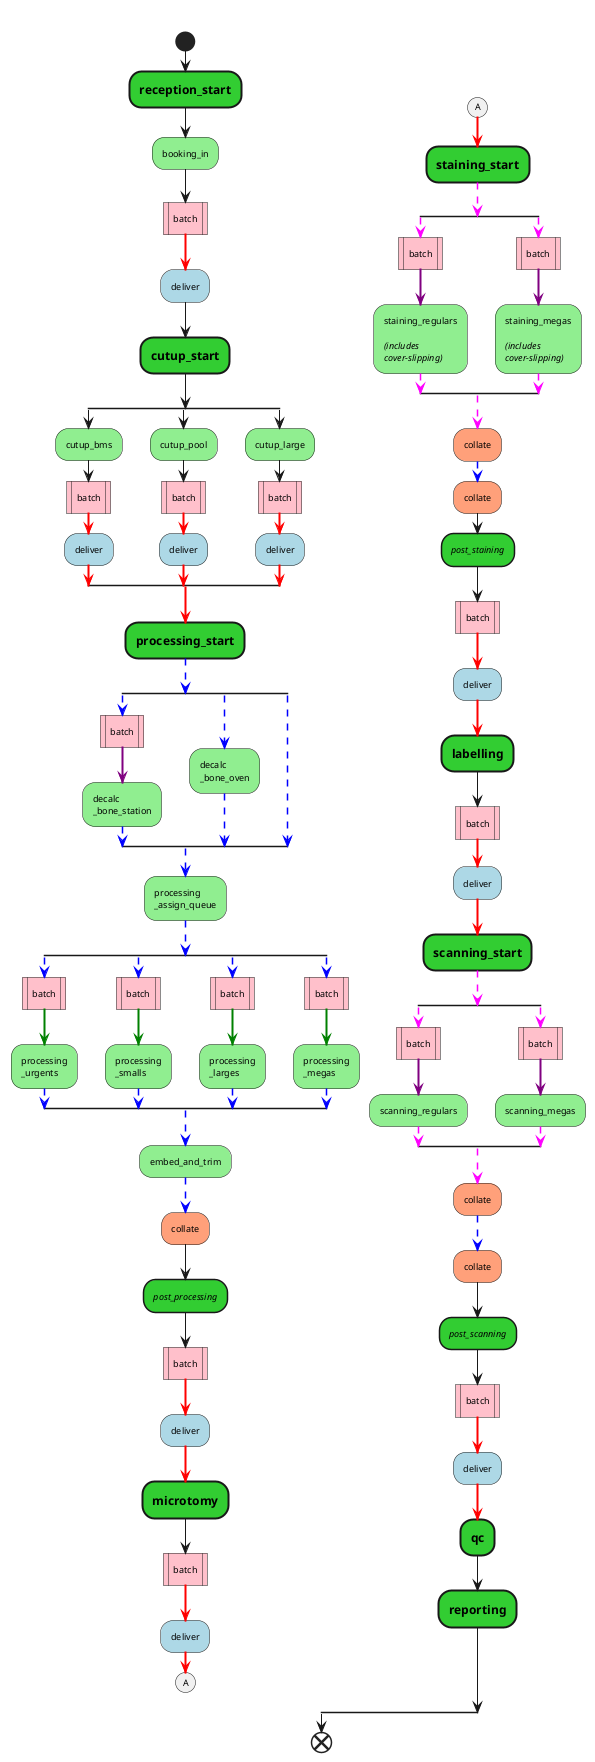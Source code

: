@startuml processes
skinparam {
   ActivityFontSize 9
   ActivityBorderThickness<<start>> 2
   ActivityFontStyle<<start>> bold
   ActivityFontSize<<start>> 12
   ActivityBackgroundColor<<start>> #limegreen
   ActivityBorderThickness<<end>> 1.5
   ActivityFontStyle<<end>> italic
   ActivityBackgroundColor<<end>> #limegreen
   ActivityBackgroundColor<<deliver>> #lightblue
   ActivityBackgroundColor<<procedure>> #pink
   ActivityBackgroundColor<<collate>> #lightsalmon
   ActivityBackgroundColor #lightgreen
}
split
   -[hidden]->
   start

   :reception_start; <<start>>
   :booking_in;
   :batch; <<procedure>>
   -[#red,bold]->
   #lightblue:deliver;

   :cutup_start; <<start>>
   split
      :cutup_bms;
      :batch; <<procedure>>
      -[#red,bold]->
      :deliver;  <<deliver>>
      -[#red,bold]->
   split again
      :cutup_pool;
      :batch; <<procedure>>
      -[#red,bold]->
      :deliver;  <<deliver>>
      -[#red,bold]->
   split again
      :cutup_large;
      :batch; <<procedure>>
      -[#red,bold]->
      :deliver; <<deliver>>
      -[#red,bold]->
      -[#red,bold]->
   end split
   -[#red,bold]->

   :processing_start; <<start>>
   -[#blue,dashed]->
   split
      -[#blue,dashed]->
      :batch; <<procedure>>
      -[#purple,bold]->
      #lightgreen:decalc\n_bone_station;
      -[#blue,dashed]->
   split again
      -[#blue,dashed]->
      #lightgreen:decalc\n_bone_oven;
      -[#blue,dashed]->
   split again
      -[#blue,dashed]->
   endsplit
   -[#blue,dashed]->
   #lightgreen:processing\n_assign_queue;
   -[#blue,dashed]->
   split
      -[#blue,dashed]->
      :batch; <<procedure>>
      -[#green,bold]->
      #lightgreen:processing\n_urgents;
      -[#blue,dashed]->
   split again
      -[#blue,dashed]->
      :batch; <<procedure>>
      -[#green,bold]->
      #lightgreen:processing\n_smalls;
      -[#blue,dashed]->
   split again
      -[#blue,dashed]->
      :batch; <<procedure>>
      -[#green,bold]->
      #lightgreen:processing\n_larges;
      -[#blue,dashed]->
   split again
      -[#blue,dashed]->
      :batch; <<procedure>>
      -[#green,bold]->
      #lightgreen:processing\n_megas;
      -[#blue,dashed]->
   endsplit
   -[#blue,dashed]->
   #lightgreen:embed_and_trim;
   -[#blue,dashed]->
   #lightsalmon:collate; <<collate>>
   :post_processing; <<end>>
   :batch; <<procedure>>
   -[#red,bold]->
   :deliver;  <<deliver>>
   -[#red,bold]->
   :microtomy; <<start>>
   :batch;  <<procedure>>
   -[#red,bold]->
   :deliver;  <<deliver>>
   -[#red,bold]->
   (A)

   detach
split again

   -[hidden]->
   (A)
   -[#red,bold]->

   :staining_start; <<start>>
   -[#magenta,dashed]->
   split
      -[#magenta,dashed]->
      :batch; <<procedure>>
      -[#purple,bold]->
      :staining_regulars\n\n<i>(includes</i>\n<i>cover-slipping)</i>;
      -[#magenta,dashed]->
   split again
      -[#magenta,dashed]->
      :batch; <<procedure>>
      -[#purple,bold]->
      :staining_megas\n\n<i>(includes</i>\n<i>cover-slipping)</i>;
      -[#magenta,dashed]->
   end split
   -[#magenta,dashed]->
   :collate; <<collate>>
   -[#blue,dashed]->
   :collate; <<collate>>
   :post_staining; <<end>>
   :batch;  <<procedure>>
   -[#red,bold]->
   :deliver;  <<deliver>>
   -[#red,bold]->

   :labelling; <<start>>
   :batch;  <<procedure>>
   -[#red,bold]->
   :deliver;  <<deliver>>
   -[#red,bold]->

   :scanning_start; <<start>>
   -[#magenta,dashed]->
   split
      -[#magenta,dashed]->
      :batch; <<procedure>>
      -[#purple,bold]->
      :scanning_regulars;
      -[#magenta,dashed]->
   split again
      -[#magenta,dashed]->
      :batch; <<procedure>>
      -[#purple,bold]->
      :scanning_megas;
      -[#magenta,dashed]->
   end split
   -[#magenta,dashed]->
   :collate; <<collate>>
   -[#blue,dashed]->
   :collate; <<collate>>
   :post_scanning; <<end>>
   :batch;  <<procedure>>
   -[#red,bold]->
   :deliver;  <<deliver>>
   -[#red,bold]->
   :qc; <<start>>
   :reporting; <<start>>
end split
end
@enduml